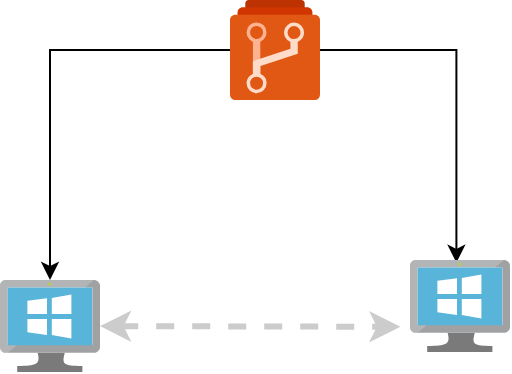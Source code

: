 <mxfile version="14.2.6" type="github"><diagram id="ra6P749hqLVPO1-lfmD6" name="Page-1"><mxGraphModel dx="1412" dy="868" grid="1" gridSize="10" guides="1" tooltips="1" connect="1" arrows="1" fold="1" page="1" pageScale="1" pageWidth="850" pageHeight="1100" math="0" shadow="0"><root><mxCell id="0"/><mxCell id="1" parent="0"/><mxCell id="66OBbh3skSZ1aLQYBgx9-17" style="rounded=1;orthogonalLoop=1;jettySize=auto;html=1;entryX=-0.096;entryY=0.726;entryDx=0;entryDy=0;entryPerimeter=0;endArrow=classic;endFill=1;strokeWidth=3;dashed=1;strokeColor=#CCCCCC;startArrow=classic;startFill=1;" edge="1" parent="1" source="66OBbh3skSZ1aLQYBgx9-12" target="66OBbh3skSZ1aLQYBgx9-15"><mxGeometry relative="1" as="geometry"/></mxCell><mxCell id="66OBbh3skSZ1aLQYBgx9-12" value="" style="aspect=fixed;html=1;points=[];align=center;image;fontSize=12;image=img/lib/mscae/VirtualMachineWindows.svg;" vertex="1" parent="1"><mxGeometry x="425" y="330" width="50" height="46" as="geometry"/></mxCell><mxCell id="66OBbh3skSZ1aLQYBgx9-14" style="edgeStyle=orthogonalEdgeStyle;rounded=0;orthogonalLoop=1;jettySize=auto;html=1;" edge="1" parent="1" source="66OBbh3skSZ1aLQYBgx9-13" target="66OBbh3skSZ1aLQYBgx9-12"><mxGeometry relative="1" as="geometry"/></mxCell><mxCell id="66OBbh3skSZ1aLQYBgx9-16" style="edgeStyle=orthogonalEdgeStyle;rounded=0;orthogonalLoop=1;jettySize=auto;html=1;entryX=0.464;entryY=0.03;entryDx=0;entryDy=0;entryPerimeter=0;" edge="1" parent="1" source="66OBbh3skSZ1aLQYBgx9-13" target="66OBbh3skSZ1aLQYBgx9-15"><mxGeometry relative="1" as="geometry"/></mxCell><mxCell id="66OBbh3skSZ1aLQYBgx9-13" value="" style="aspect=fixed;html=1;points=[];align=center;image;fontSize=12;image=img/lib/mscae/Azure_Repos.svg;" vertex="1" parent="1"><mxGeometry x="540" y="190" width="45" height="50" as="geometry"/></mxCell><mxCell id="66OBbh3skSZ1aLQYBgx9-15" value="" style="aspect=fixed;html=1;points=[];align=center;image;fontSize=12;image=img/lib/mscae/VirtualMachineWindows.svg;" vertex="1" parent="1"><mxGeometry x="630" y="320" width="50" height="46" as="geometry"/></mxCell></root></mxGraphModel></diagram></mxfile>